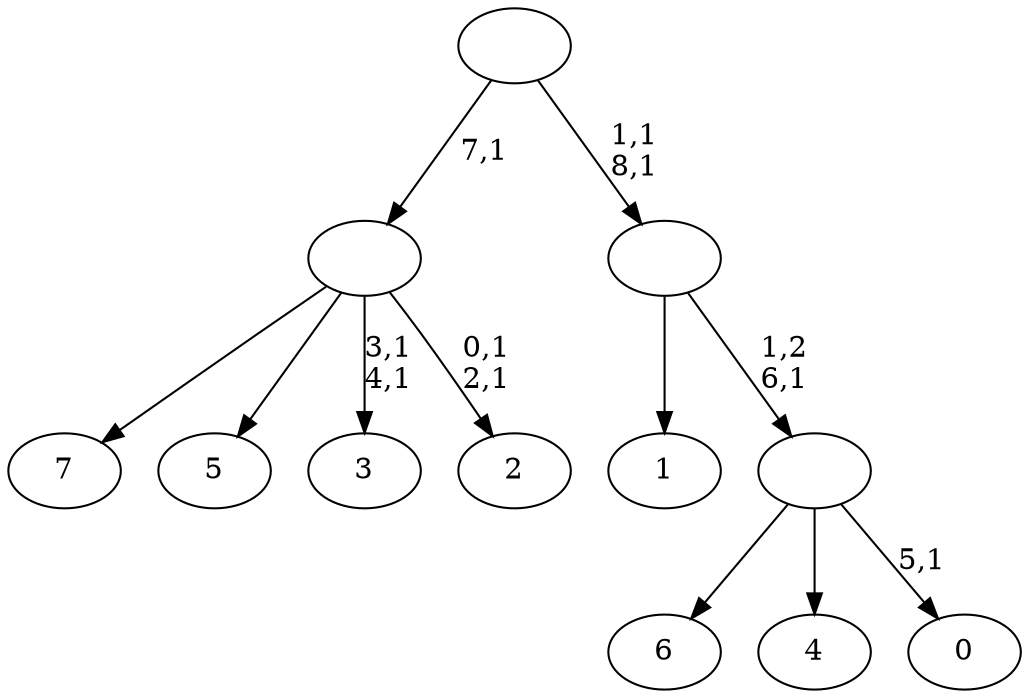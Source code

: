 digraph T {
	17 [label="7"]
	16 [label="6"]
	15 [label="5"]
	14 [label="4"]
	13 [label="3"]
	10 [label="2"]
	7 [label=""]
	6 [label="1"]
	5 [label="0"]
	3 [label=""]
	2 [label=""]
	0 [label=""]
	7 -> 10 [label="0,1\n2,1"]
	7 -> 13 [label="3,1\n4,1"]
	7 -> 17 [label=""]
	7 -> 15 [label=""]
	3 -> 5 [label="5,1"]
	3 -> 16 [label=""]
	3 -> 14 [label=""]
	2 -> 6 [label=""]
	2 -> 3 [label="1,2\n6,1"]
	0 -> 2 [label="1,1\n8,1"]
	0 -> 7 [label="7,1"]
}
